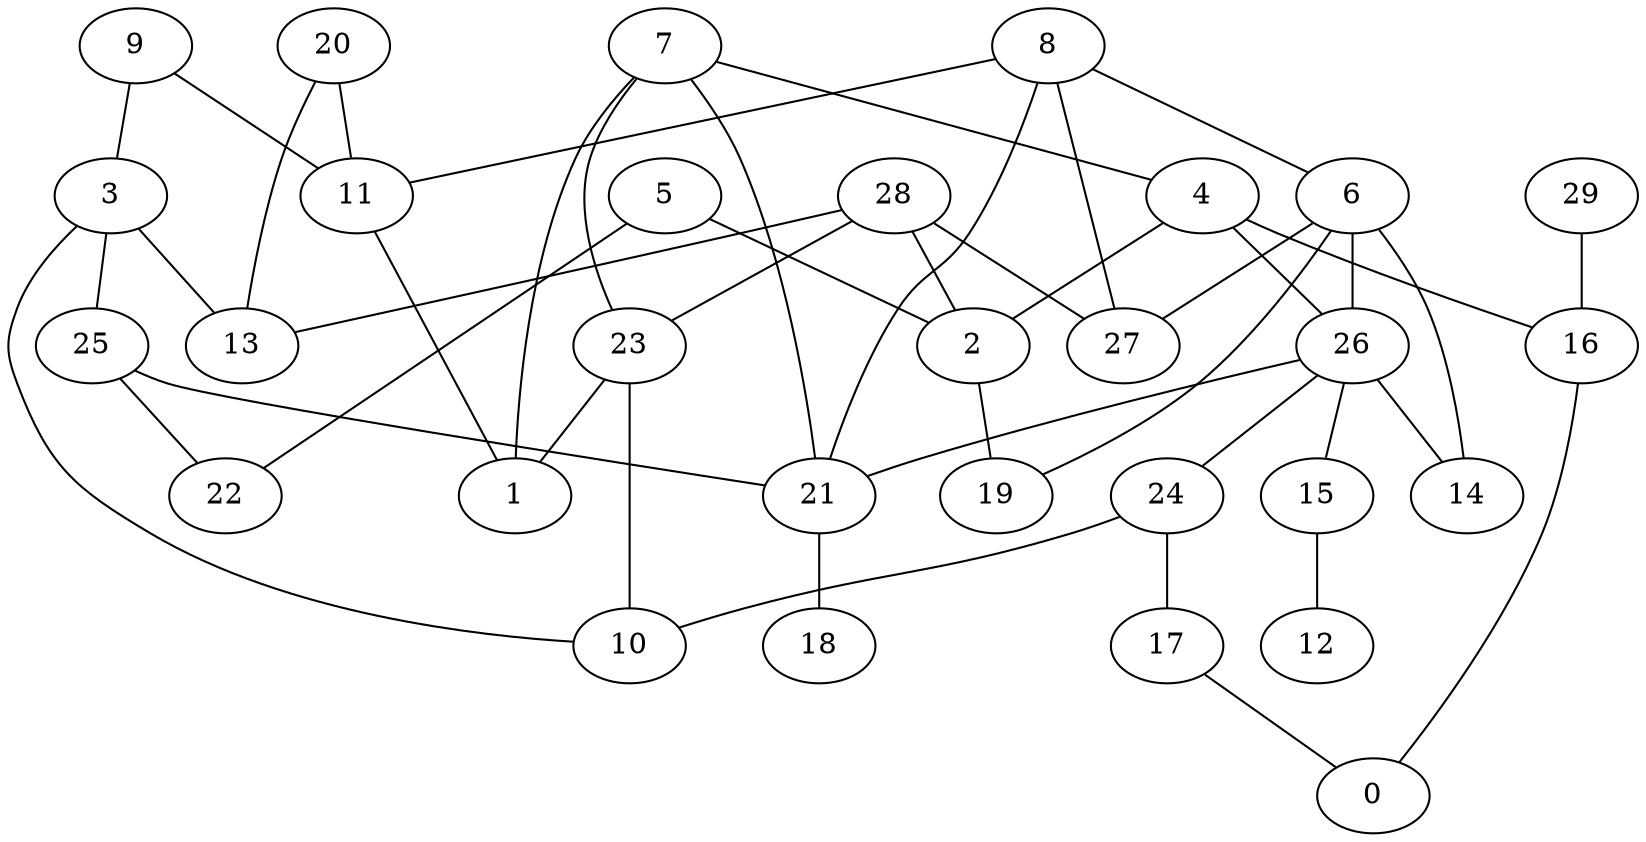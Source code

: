 digraph GG_graph {

subgraph G_graph {
edge [color = black]
"15" -> "12" [dir = none]
"29" -> "16" [dir = none]
"26" -> "15" [dir = none]
"26" -> "24" [dir = none]
"26" -> "21" [dir = none]
"9" -> "3" [dir = none]
"6" -> "27" [dir = none]
"6" -> "14" [dir = none]
"6" -> "19" [dir = none]
"6" -> "26" [dir = none]
"3" -> "13" [dir = none]
"3" -> "25" [dir = none]
"16" -> "0" [dir = none]
"25" -> "21" [dir = none]
"4" -> "16" [dir = none]
"4" -> "2" [dir = none]
"7" -> "23" [dir = none]
"7" -> "1" [dir = none]
"7" -> "4" [dir = none]
"7" -> "21" [dir = none]
"28" -> "13" [dir = none]
"23" -> "10" [dir = none]
"21" -> "18" [dir = none]
"20" -> "11" [dir = none]
"20" -> "13" [dir = none]
"5" -> "22" [dir = none]
"5" -> "2" [dir = none]
"8" -> "21" [dir = none]
"24" -> "17" [dir = none]
"8" -> "11" [dir = none]
"11" -> "1" [dir = none]
"28" -> "27" [dir = none]
"2" -> "19" [dir = none]
"25" -> "22" [dir = none]
"26" -> "14" [dir = none]
"8" -> "27" [dir = none]
"24" -> "10" [dir = none]
"4" -> "26" [dir = none]
"17" -> "0" [dir = none]
"3" -> "10" [dir = none]
"23" -> "1" [dir = none]
"9" -> "11" [dir = none]
"28" -> "2" [dir = none]
"28" -> "23" [dir = none]
"8" -> "6" [dir = none]
}

}
